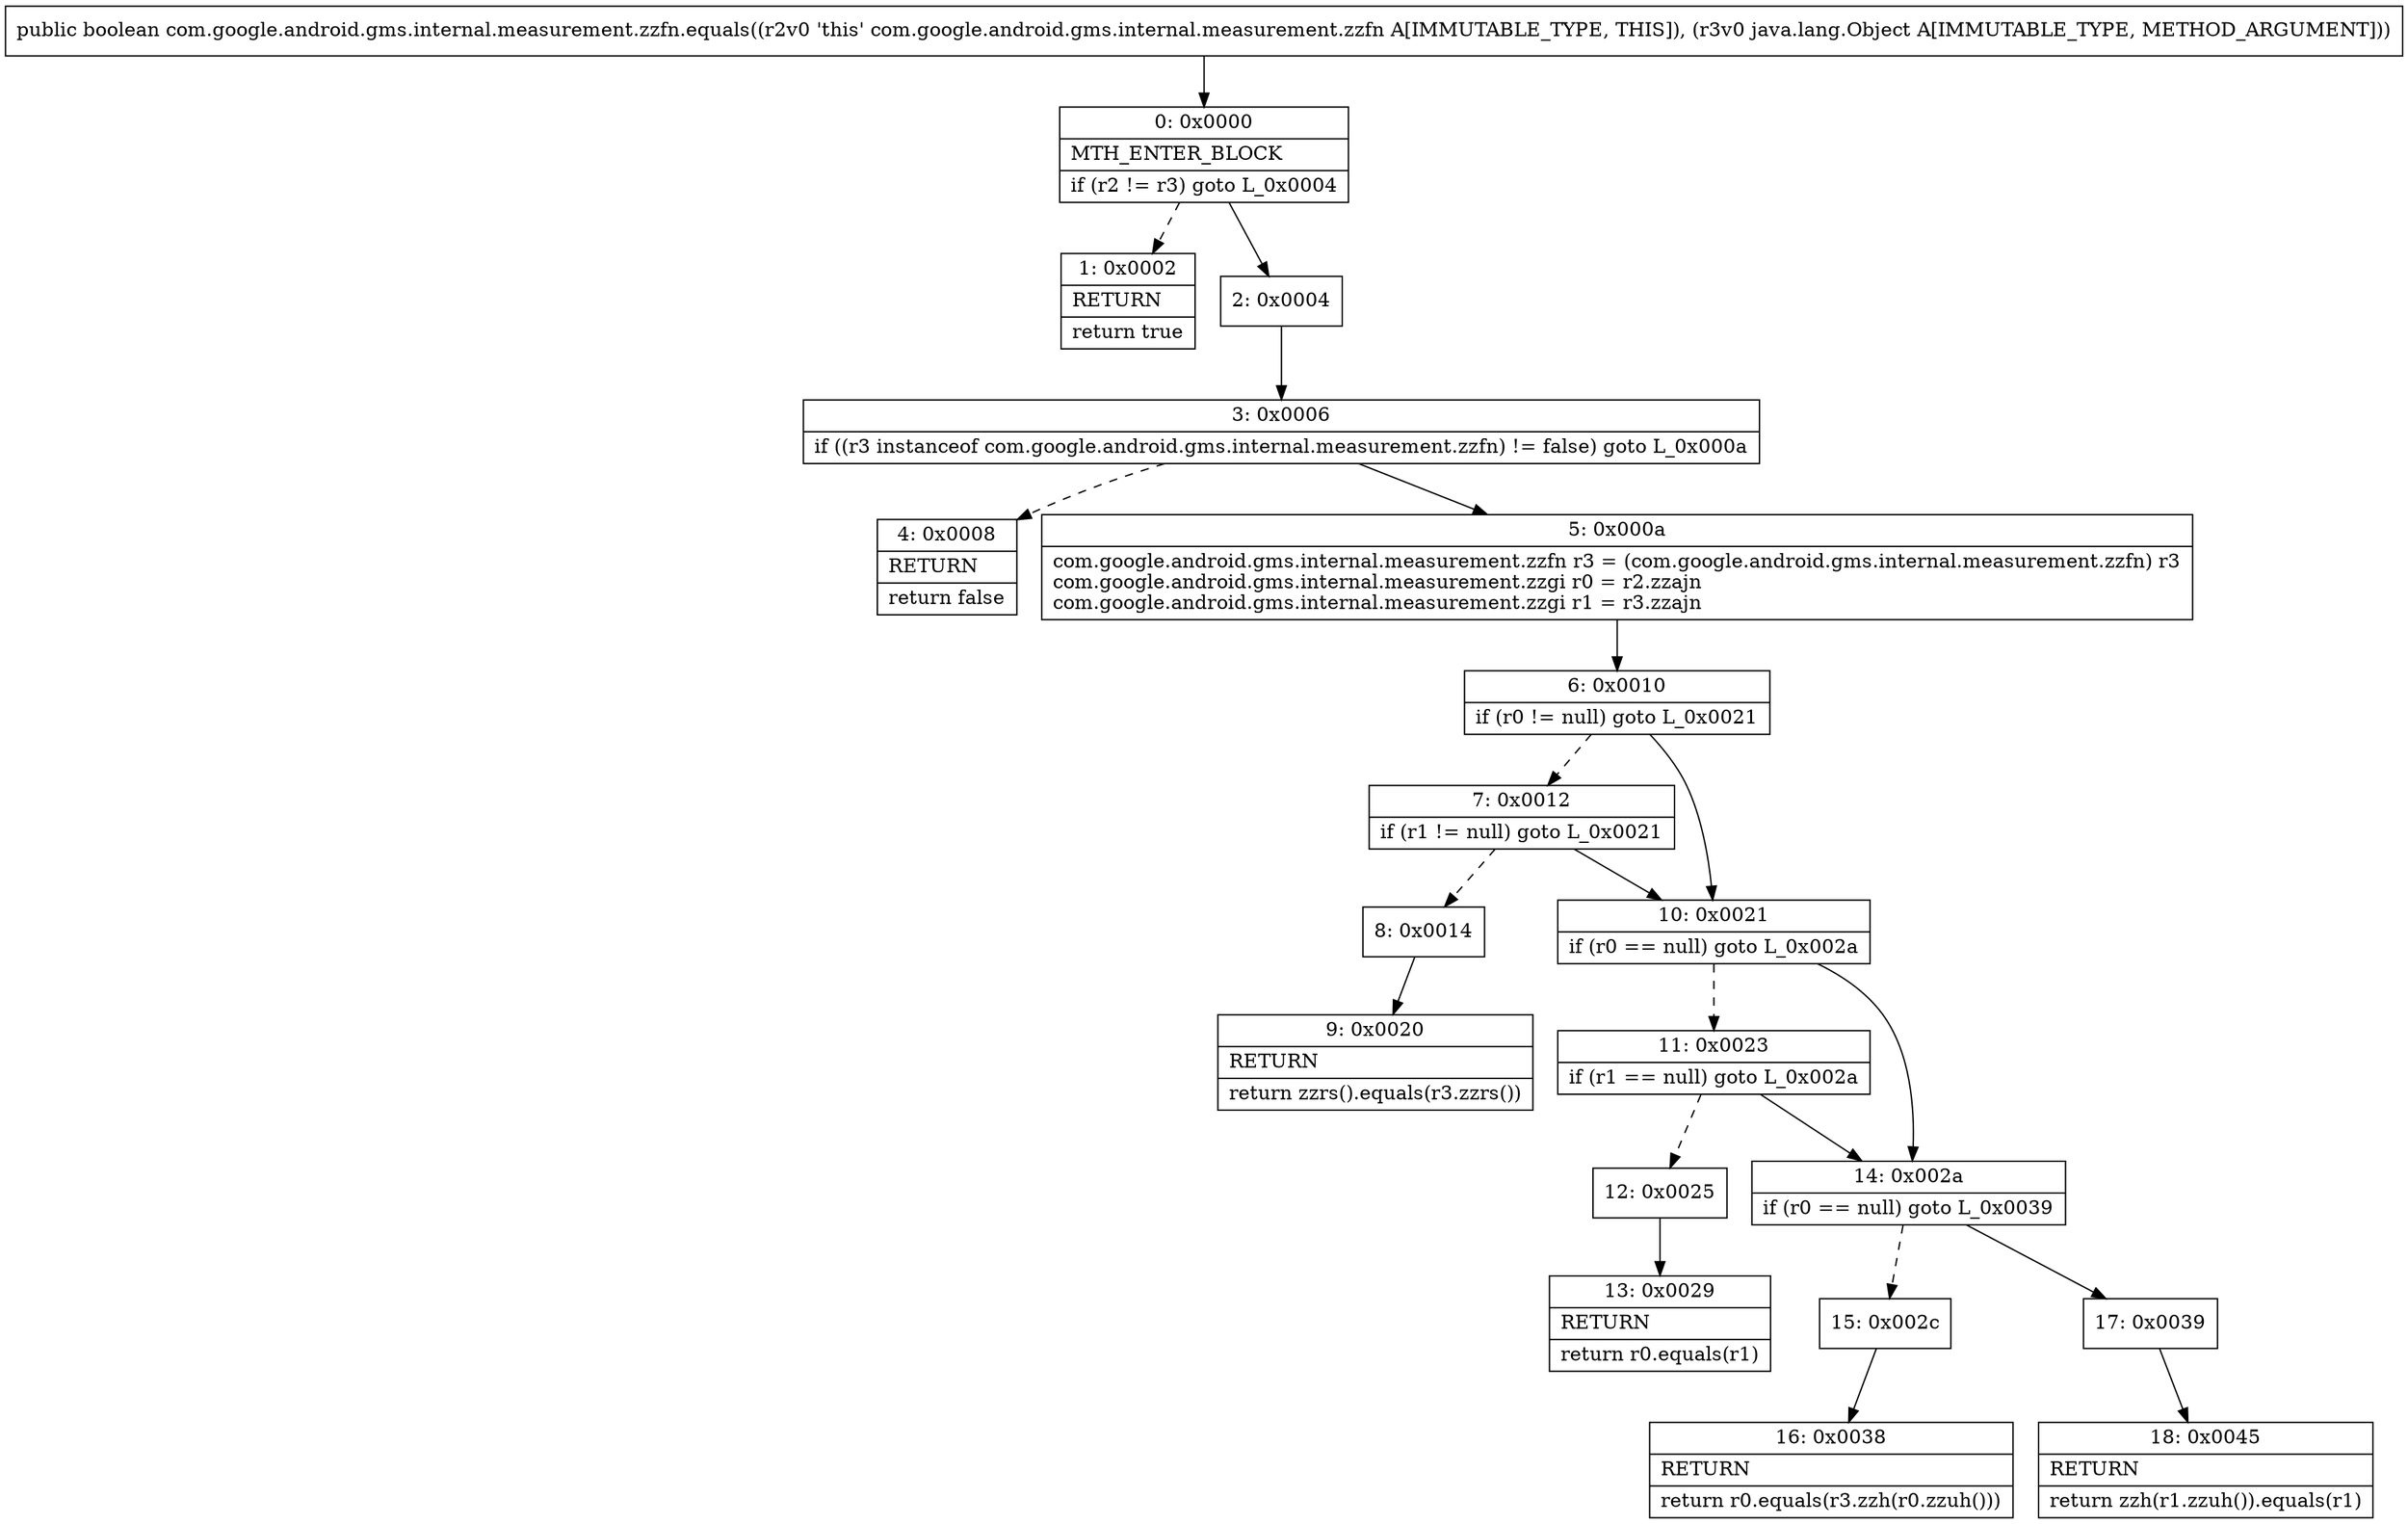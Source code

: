 digraph "CFG forcom.google.android.gms.internal.measurement.zzfn.equals(Ljava\/lang\/Object;)Z" {
Node_0 [shape=record,label="{0\:\ 0x0000|MTH_ENTER_BLOCK\l|if (r2 != r3) goto L_0x0004\l}"];
Node_1 [shape=record,label="{1\:\ 0x0002|RETURN\l|return true\l}"];
Node_2 [shape=record,label="{2\:\ 0x0004}"];
Node_3 [shape=record,label="{3\:\ 0x0006|if ((r3 instanceof com.google.android.gms.internal.measurement.zzfn) != false) goto L_0x000a\l}"];
Node_4 [shape=record,label="{4\:\ 0x0008|RETURN\l|return false\l}"];
Node_5 [shape=record,label="{5\:\ 0x000a|com.google.android.gms.internal.measurement.zzfn r3 = (com.google.android.gms.internal.measurement.zzfn) r3\lcom.google.android.gms.internal.measurement.zzgi r0 = r2.zzajn\lcom.google.android.gms.internal.measurement.zzgi r1 = r3.zzajn\l}"];
Node_6 [shape=record,label="{6\:\ 0x0010|if (r0 != null) goto L_0x0021\l}"];
Node_7 [shape=record,label="{7\:\ 0x0012|if (r1 != null) goto L_0x0021\l}"];
Node_8 [shape=record,label="{8\:\ 0x0014}"];
Node_9 [shape=record,label="{9\:\ 0x0020|RETURN\l|return zzrs().equals(r3.zzrs())\l}"];
Node_10 [shape=record,label="{10\:\ 0x0021|if (r0 == null) goto L_0x002a\l}"];
Node_11 [shape=record,label="{11\:\ 0x0023|if (r1 == null) goto L_0x002a\l}"];
Node_12 [shape=record,label="{12\:\ 0x0025}"];
Node_13 [shape=record,label="{13\:\ 0x0029|RETURN\l|return r0.equals(r1)\l}"];
Node_14 [shape=record,label="{14\:\ 0x002a|if (r0 == null) goto L_0x0039\l}"];
Node_15 [shape=record,label="{15\:\ 0x002c}"];
Node_16 [shape=record,label="{16\:\ 0x0038|RETURN\l|return r0.equals(r3.zzh(r0.zzuh()))\l}"];
Node_17 [shape=record,label="{17\:\ 0x0039}"];
Node_18 [shape=record,label="{18\:\ 0x0045|RETURN\l|return zzh(r1.zzuh()).equals(r1)\l}"];
MethodNode[shape=record,label="{public boolean com.google.android.gms.internal.measurement.zzfn.equals((r2v0 'this' com.google.android.gms.internal.measurement.zzfn A[IMMUTABLE_TYPE, THIS]), (r3v0 java.lang.Object A[IMMUTABLE_TYPE, METHOD_ARGUMENT])) }"];
MethodNode -> Node_0;
Node_0 -> Node_1[style=dashed];
Node_0 -> Node_2;
Node_2 -> Node_3;
Node_3 -> Node_4[style=dashed];
Node_3 -> Node_5;
Node_5 -> Node_6;
Node_6 -> Node_7[style=dashed];
Node_6 -> Node_10;
Node_7 -> Node_8[style=dashed];
Node_7 -> Node_10;
Node_8 -> Node_9;
Node_10 -> Node_11[style=dashed];
Node_10 -> Node_14;
Node_11 -> Node_12[style=dashed];
Node_11 -> Node_14;
Node_12 -> Node_13;
Node_14 -> Node_15[style=dashed];
Node_14 -> Node_17;
Node_15 -> Node_16;
Node_17 -> Node_18;
}

